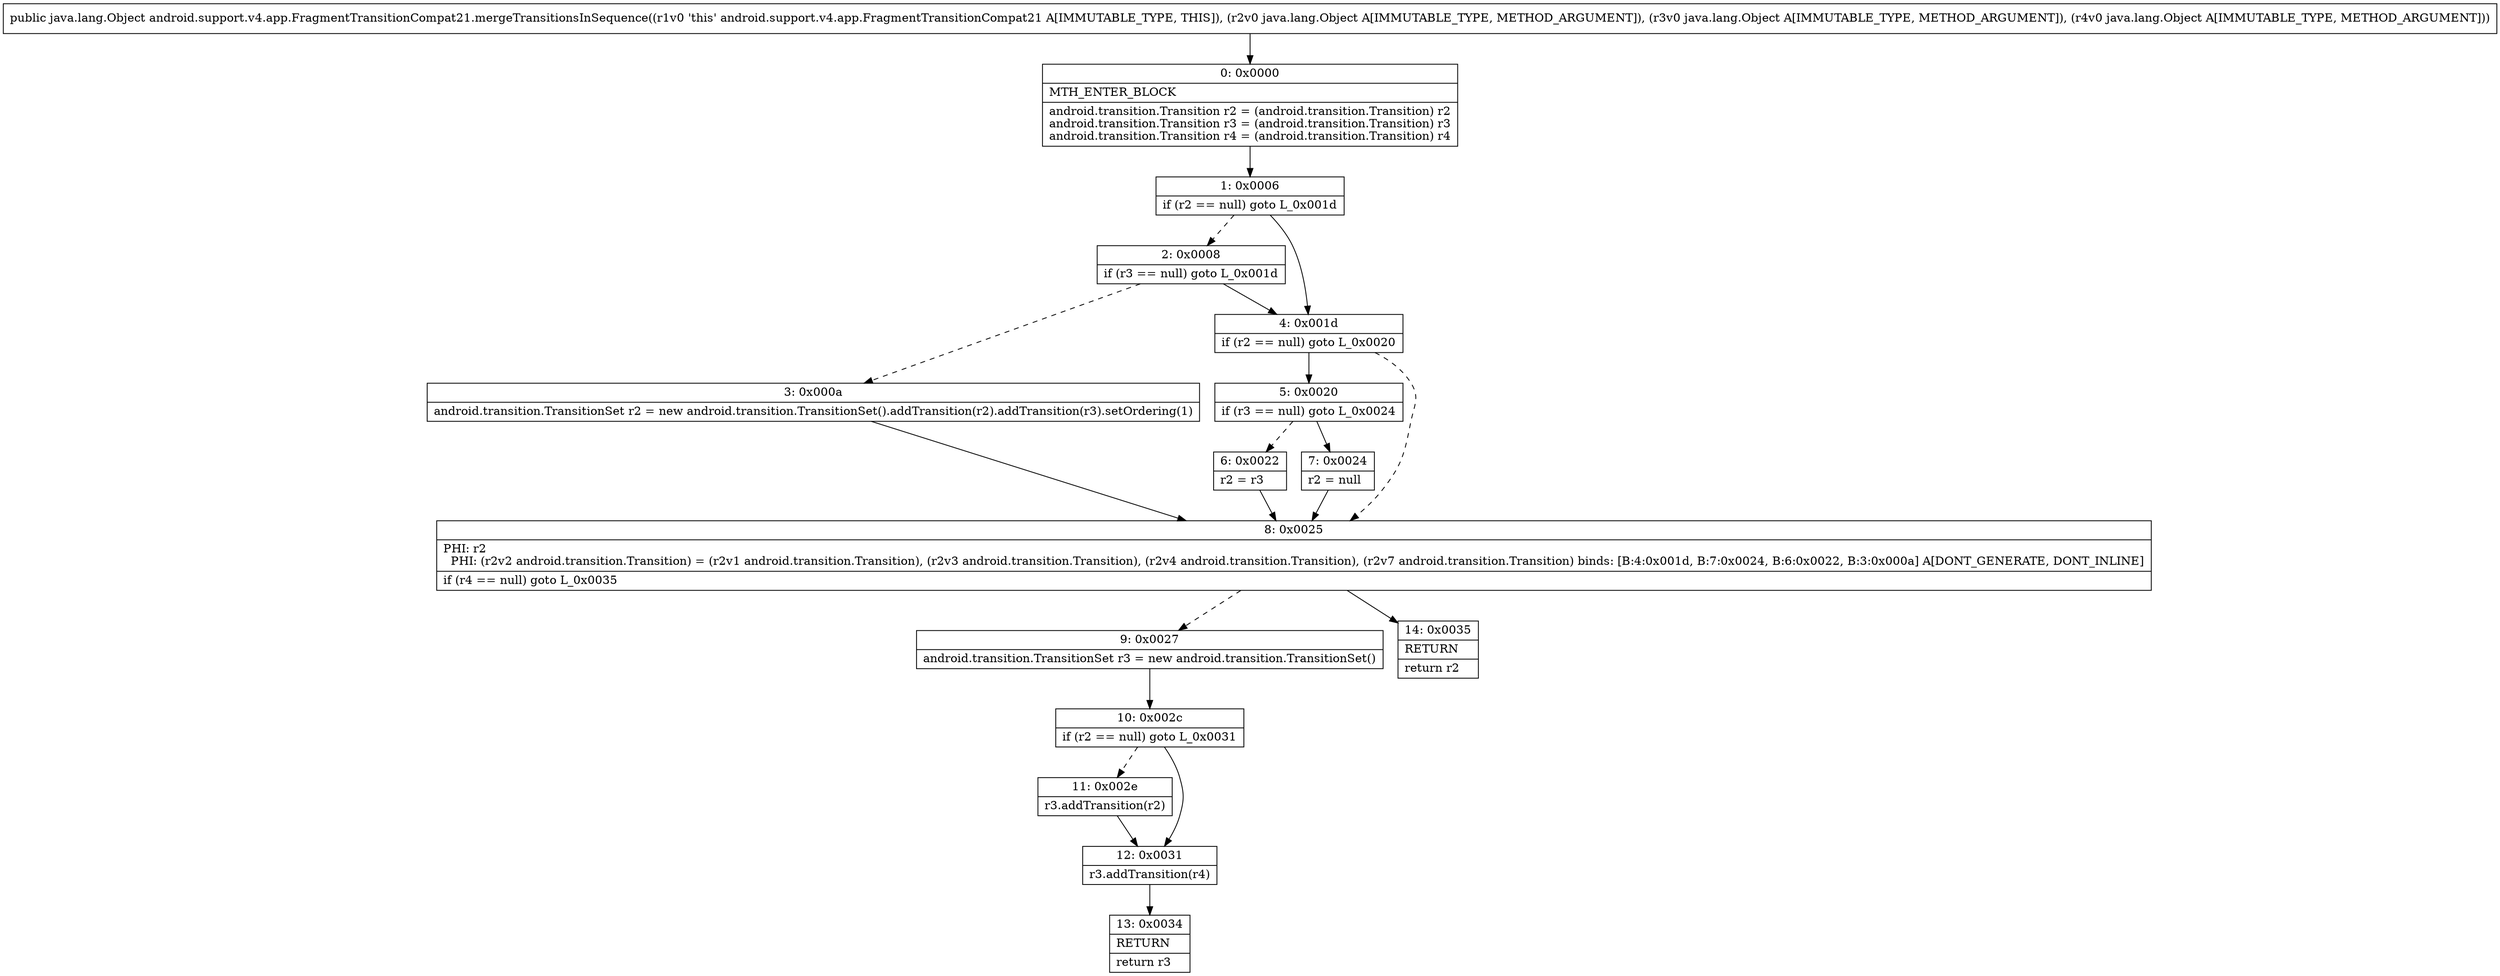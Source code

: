digraph "CFG forandroid.support.v4.app.FragmentTransitionCompat21.mergeTransitionsInSequence(Ljava\/lang\/Object;Ljava\/lang\/Object;Ljava\/lang\/Object;)Ljava\/lang\/Object;" {
Node_0 [shape=record,label="{0\:\ 0x0000|MTH_ENTER_BLOCK\l|android.transition.Transition r2 = (android.transition.Transition) r2\landroid.transition.Transition r3 = (android.transition.Transition) r3\landroid.transition.Transition r4 = (android.transition.Transition) r4\l}"];
Node_1 [shape=record,label="{1\:\ 0x0006|if (r2 == null) goto L_0x001d\l}"];
Node_2 [shape=record,label="{2\:\ 0x0008|if (r3 == null) goto L_0x001d\l}"];
Node_3 [shape=record,label="{3\:\ 0x000a|android.transition.TransitionSet r2 = new android.transition.TransitionSet().addTransition(r2).addTransition(r3).setOrdering(1)\l}"];
Node_4 [shape=record,label="{4\:\ 0x001d|if (r2 == null) goto L_0x0020\l}"];
Node_5 [shape=record,label="{5\:\ 0x0020|if (r3 == null) goto L_0x0024\l}"];
Node_6 [shape=record,label="{6\:\ 0x0022|r2 = r3\l}"];
Node_7 [shape=record,label="{7\:\ 0x0024|r2 = null\l}"];
Node_8 [shape=record,label="{8\:\ 0x0025|PHI: r2 \l  PHI: (r2v2 android.transition.Transition) = (r2v1 android.transition.Transition), (r2v3 android.transition.Transition), (r2v4 android.transition.Transition), (r2v7 android.transition.Transition) binds: [B:4:0x001d, B:7:0x0024, B:6:0x0022, B:3:0x000a] A[DONT_GENERATE, DONT_INLINE]\l|if (r4 == null) goto L_0x0035\l}"];
Node_9 [shape=record,label="{9\:\ 0x0027|android.transition.TransitionSet r3 = new android.transition.TransitionSet()\l}"];
Node_10 [shape=record,label="{10\:\ 0x002c|if (r2 == null) goto L_0x0031\l}"];
Node_11 [shape=record,label="{11\:\ 0x002e|r3.addTransition(r2)\l}"];
Node_12 [shape=record,label="{12\:\ 0x0031|r3.addTransition(r4)\l}"];
Node_13 [shape=record,label="{13\:\ 0x0034|RETURN\l|return r3\l}"];
Node_14 [shape=record,label="{14\:\ 0x0035|RETURN\l|return r2\l}"];
MethodNode[shape=record,label="{public java.lang.Object android.support.v4.app.FragmentTransitionCompat21.mergeTransitionsInSequence((r1v0 'this' android.support.v4.app.FragmentTransitionCompat21 A[IMMUTABLE_TYPE, THIS]), (r2v0 java.lang.Object A[IMMUTABLE_TYPE, METHOD_ARGUMENT]), (r3v0 java.lang.Object A[IMMUTABLE_TYPE, METHOD_ARGUMENT]), (r4v0 java.lang.Object A[IMMUTABLE_TYPE, METHOD_ARGUMENT])) }"];
MethodNode -> Node_0;
Node_0 -> Node_1;
Node_1 -> Node_2[style=dashed];
Node_1 -> Node_4;
Node_2 -> Node_3[style=dashed];
Node_2 -> Node_4;
Node_3 -> Node_8;
Node_4 -> Node_5;
Node_4 -> Node_8[style=dashed];
Node_5 -> Node_6[style=dashed];
Node_5 -> Node_7;
Node_6 -> Node_8;
Node_7 -> Node_8;
Node_8 -> Node_9[style=dashed];
Node_8 -> Node_14;
Node_9 -> Node_10;
Node_10 -> Node_11[style=dashed];
Node_10 -> Node_12;
Node_11 -> Node_12;
Node_12 -> Node_13;
}

